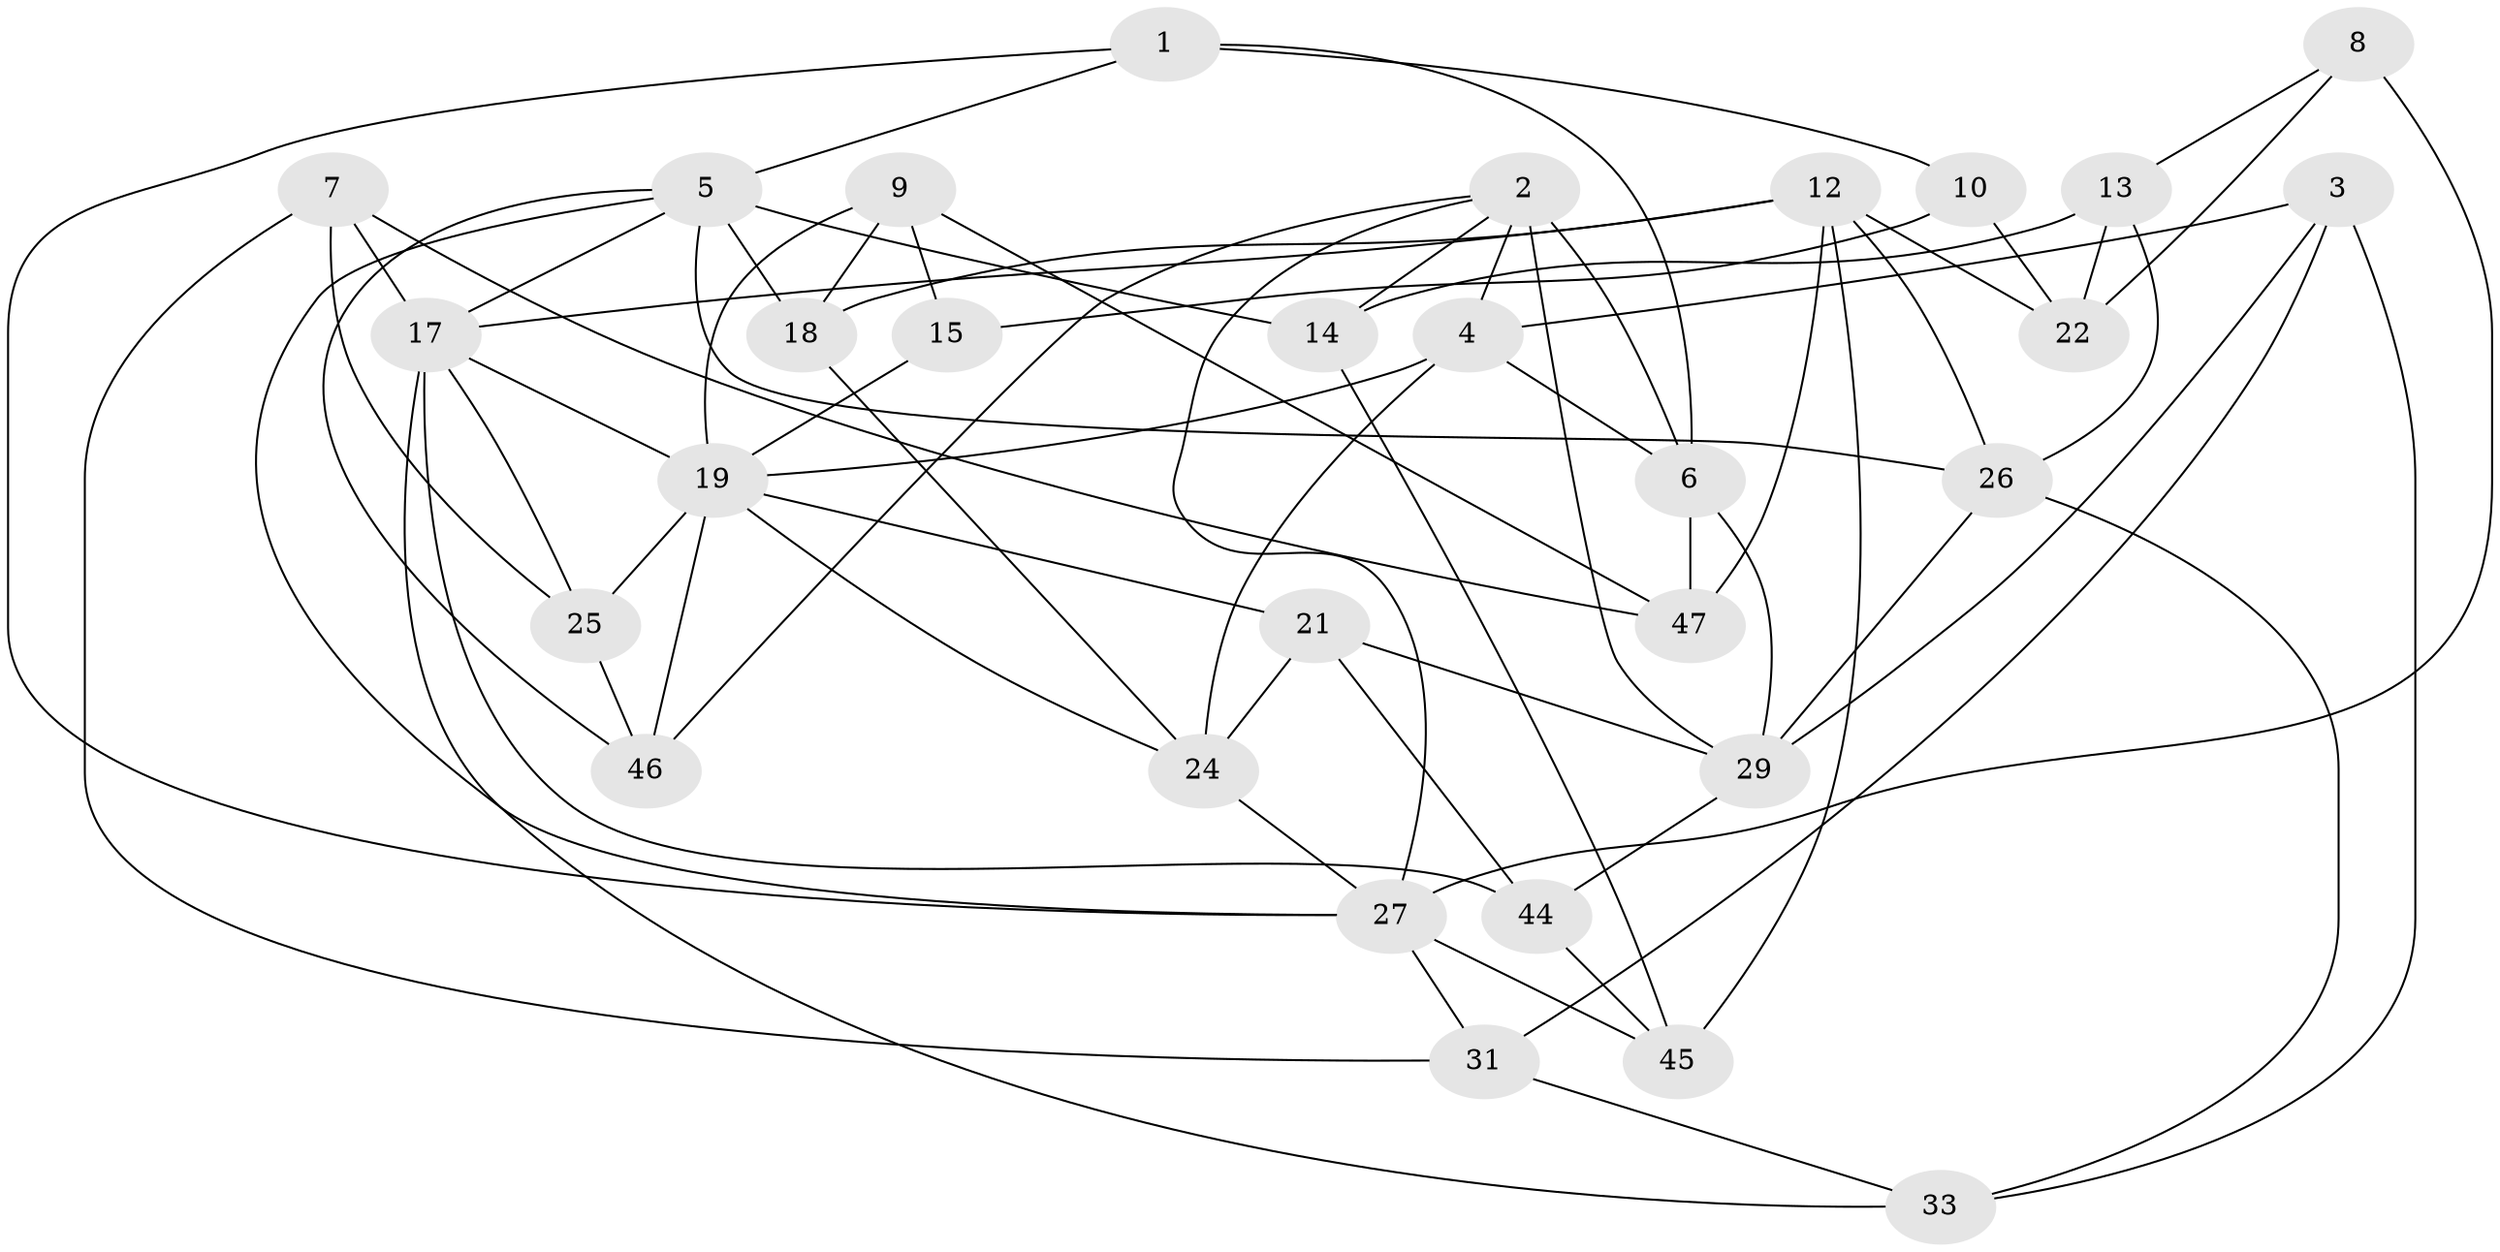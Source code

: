 // original degree distribution, {4: 1.0}
// Generated by graph-tools (version 1.1) at 2025/20/03/04/25 18:20:31]
// undirected, 30 vertices, 70 edges
graph export_dot {
graph [start="1"]
  node [color=gray90,style=filled];
  1 [super="+41"];
  2 [super="+34"];
  3;
  4 [super="+32"];
  5 [super="+16+11"];
  6 [super="+43"];
  7;
  8;
  9;
  10;
  12 [super="+49"];
  13;
  14;
  15;
  17 [super="+37+40"];
  18;
  19 [super="+20"];
  21;
  22;
  24 [super="+30"];
  25;
  26 [super="+42"];
  27 [super="+28"];
  29 [super="+36+39"];
  31;
  33;
  44;
  45;
  46;
  47;
  1 -- 10 [weight=2];
  1 -- 6;
  1 -- 5 [weight=2];
  1 -- 27;
  2 -- 46;
  2 -- 14;
  2 -- 6 [weight=2];
  2 -- 27;
  2 -- 4;
  2 -- 29 [weight=2];
  3 -- 31;
  3 -- 4;
  3 -- 33;
  3 -- 29;
  4 -- 6;
  4 -- 24 [weight=2];
  4 -- 19;
  5 -- 18;
  5 -- 46;
  5 -- 14;
  5 -- 17;
  5 -- 26;
  5 -- 27;
  6 -- 47;
  6 -- 29;
  7 -- 47;
  7 -- 31;
  7 -- 25;
  7 -- 17;
  8 -- 27 [weight=2];
  8 -- 22;
  8 -- 13;
  9 -- 47;
  9 -- 15;
  9 -- 18;
  9 -- 19;
  10 -- 15;
  10 -- 22;
  12 -- 45;
  12 -- 47;
  12 -- 17;
  12 -- 18;
  12 -- 22;
  12 -- 26;
  13 -- 26;
  13 -- 22;
  13 -- 14;
  14 -- 45;
  15 -- 19 [weight=2];
  17 -- 44;
  17 -- 25;
  17 -- 33;
  17 -- 19 [weight=2];
  18 -- 24;
  19 -- 24;
  19 -- 46;
  19 -- 21;
  19 -- 25;
  21 -- 29;
  21 -- 44;
  21 -- 24;
  24 -- 27;
  25 -- 46;
  26 -- 33;
  26 -- 29 [weight=2];
  27 -- 45;
  27 -- 31;
  29 -- 44;
  31 -- 33;
  44 -- 45;
}
